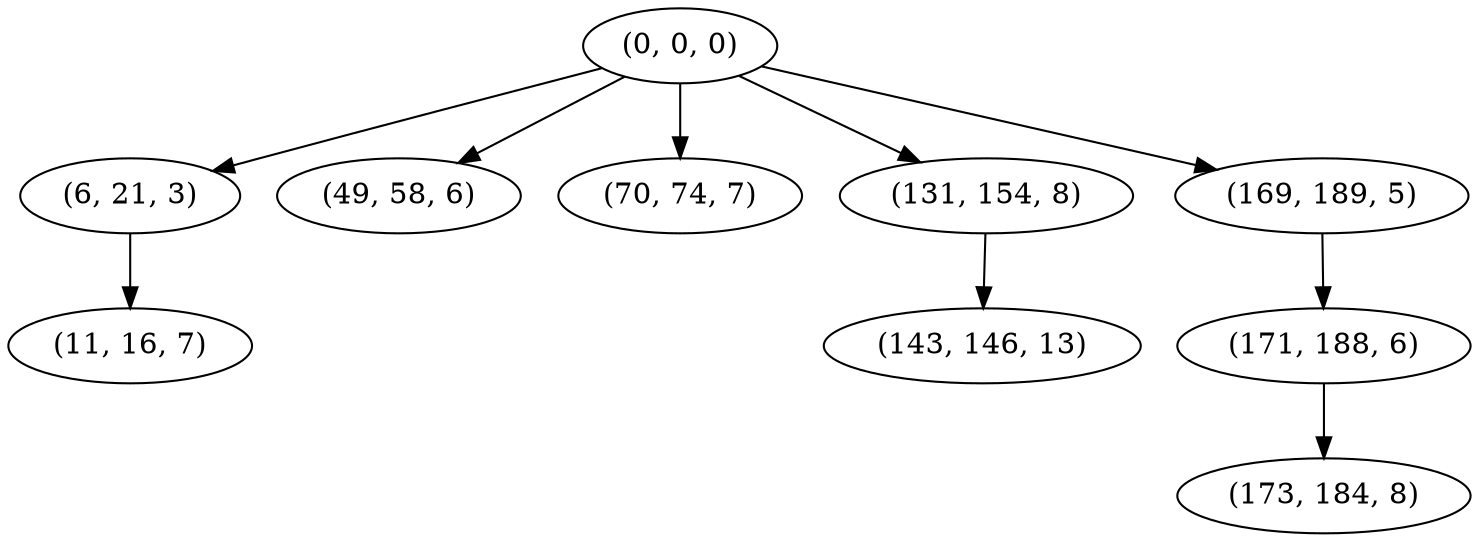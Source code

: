 digraph tree {
    "(0, 0, 0)";
    "(6, 21, 3)";
    "(11, 16, 7)";
    "(49, 58, 6)";
    "(70, 74, 7)";
    "(131, 154, 8)";
    "(143, 146, 13)";
    "(169, 189, 5)";
    "(171, 188, 6)";
    "(173, 184, 8)";
    "(0, 0, 0)" -> "(6, 21, 3)";
    "(0, 0, 0)" -> "(49, 58, 6)";
    "(0, 0, 0)" -> "(70, 74, 7)";
    "(0, 0, 0)" -> "(131, 154, 8)";
    "(0, 0, 0)" -> "(169, 189, 5)";
    "(6, 21, 3)" -> "(11, 16, 7)";
    "(131, 154, 8)" -> "(143, 146, 13)";
    "(169, 189, 5)" -> "(171, 188, 6)";
    "(171, 188, 6)" -> "(173, 184, 8)";
}
